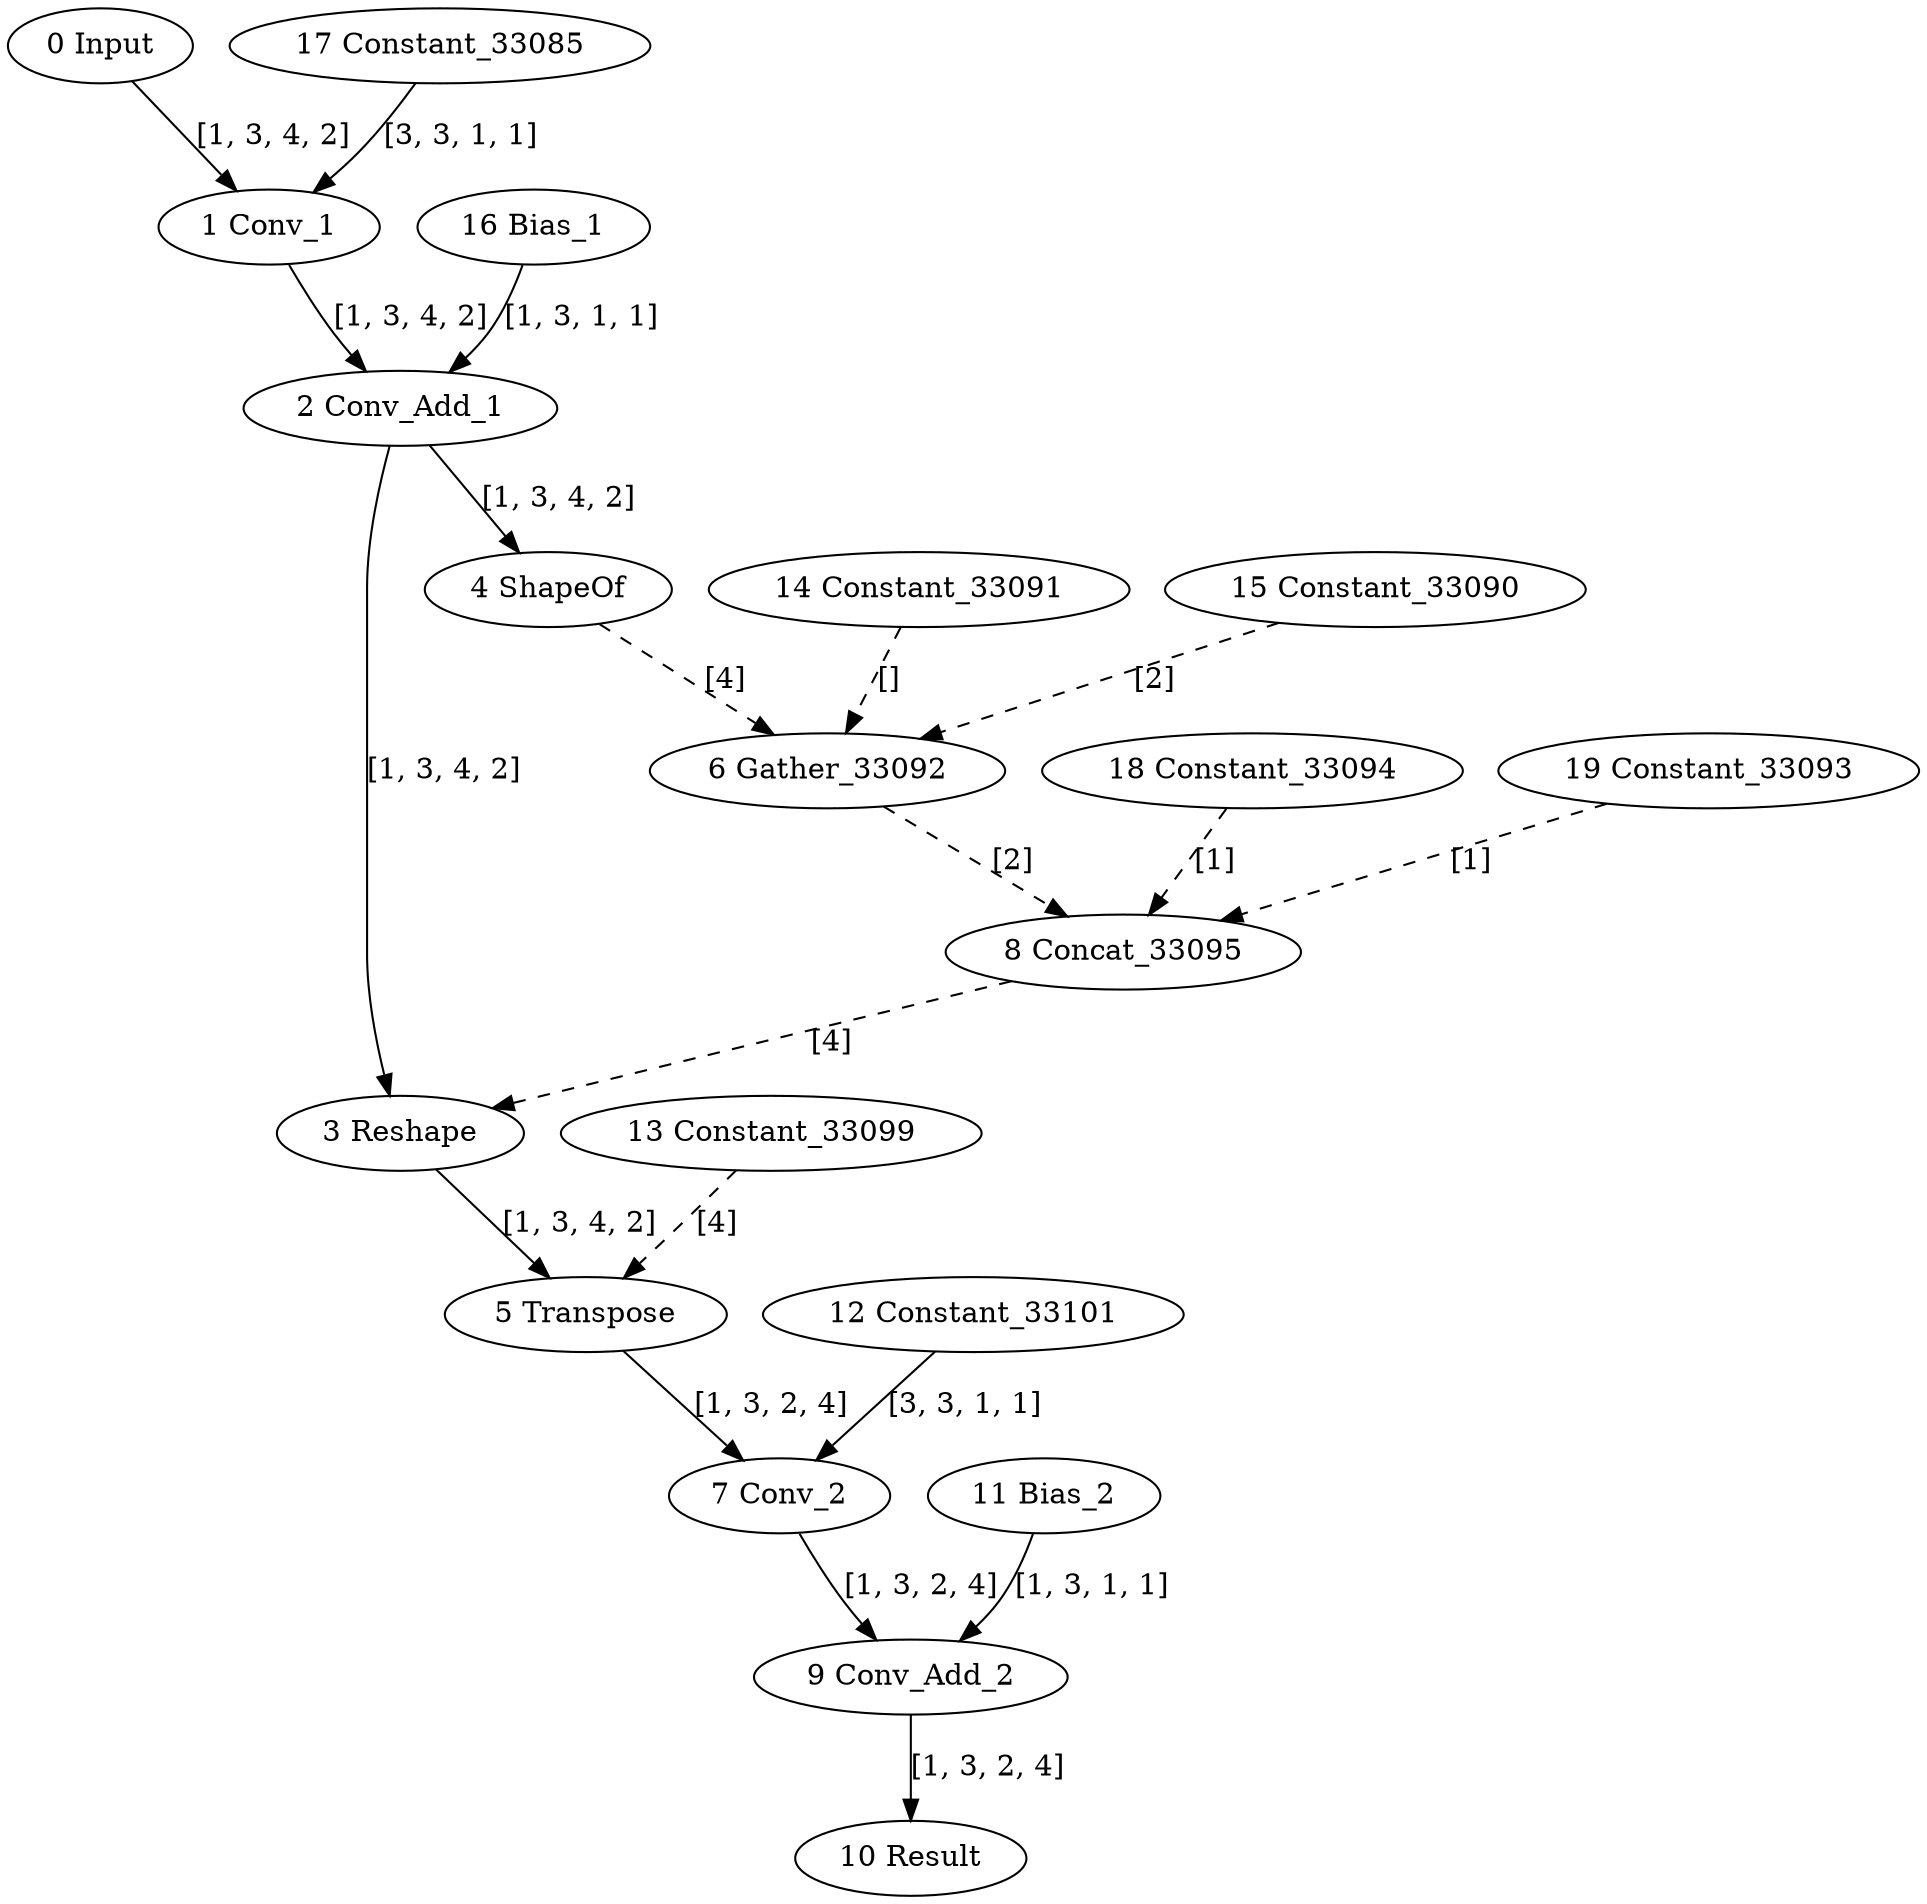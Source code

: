 strict digraph  {
"0 Input" [id=0, type=Parameter];
"1 Conv_1" [id=1, type=Convolution];
"2 Conv_Add_1" [id=2, type=Add];
"3 Reshape" [id=3, type=Reshape];
"4 ShapeOf" [id=4, type=ShapeOf];
"5 Transpose" [id=5, type=Transpose];
"6 Gather_33092" [id=6, type=Gather];
"7 Conv_2" [id=7, type=Convolution];
"8 Concat_33095" [id=8, type=Concat];
"9 Conv_Add_2" [id=9, type=Add];
"10 Result" [id=10, type=Result];
"11 Bias_2" [id=11, type=Constant];
"12 Constant_33101" [id=12, type=Constant];
"13 Constant_33099" [id=13, type=Constant];
"14 Constant_33091" [id=14, type=Constant];
"15 Constant_33090" [id=15, type=Constant];
"16 Bias_1" [id=16, type=Constant];
"17 Constant_33085" [id=17, type=Constant];
"18 Constant_33094" [id=18, type=Constant];
"19 Constant_33093" [id=19, type=Constant];
"0 Input" -> "1 Conv_1"  [label="[1, 3, 4, 2]", style=solid];
"1 Conv_1" -> "2 Conv_Add_1"  [label="[1, 3, 4, 2]", style=solid];
"2 Conv_Add_1" -> "3 Reshape"  [label="[1, 3, 4, 2]", style=solid];
"2 Conv_Add_1" -> "4 ShapeOf"  [label="[1, 3, 4, 2]", style=solid];
"3 Reshape" -> "5 Transpose"  [label="[1, 3, 4, 2]", style=solid];
"4 ShapeOf" -> "6 Gather_33092"  [label="[4]", style=dashed];
"5 Transpose" -> "7 Conv_2"  [label="[1, 3, 2, 4]", style=solid];
"6 Gather_33092" -> "8 Concat_33095"  [label="[2]", style=dashed];
"7 Conv_2" -> "9 Conv_Add_2"  [label="[1, 3, 2, 4]", style=solid];
"8 Concat_33095" -> "3 Reshape"  [label="[4]", style=dashed];
"9 Conv_Add_2" -> "10 Result"  [label="[1, 3, 2, 4]", style=solid];
"11 Bias_2" -> "9 Conv_Add_2"  [label="[1, 3, 1, 1]", style=solid];
"12 Constant_33101" -> "7 Conv_2"  [label="[3, 3, 1, 1]", style=solid];
"13 Constant_33099" -> "5 Transpose"  [label="[4]", style=dashed];
"14 Constant_33091" -> "6 Gather_33092"  [label="[]", style=dashed];
"15 Constant_33090" -> "6 Gather_33092"  [label="[2]", style=dashed];
"16 Bias_1" -> "2 Conv_Add_1"  [label="[1, 3, 1, 1]", style=solid];
"17 Constant_33085" -> "1 Conv_1"  [label="[3, 3, 1, 1]", style=solid];
"18 Constant_33094" -> "8 Concat_33095"  [label="[1]", style=dashed];
"19 Constant_33093" -> "8 Concat_33095"  [label="[1]", style=dashed];
}
